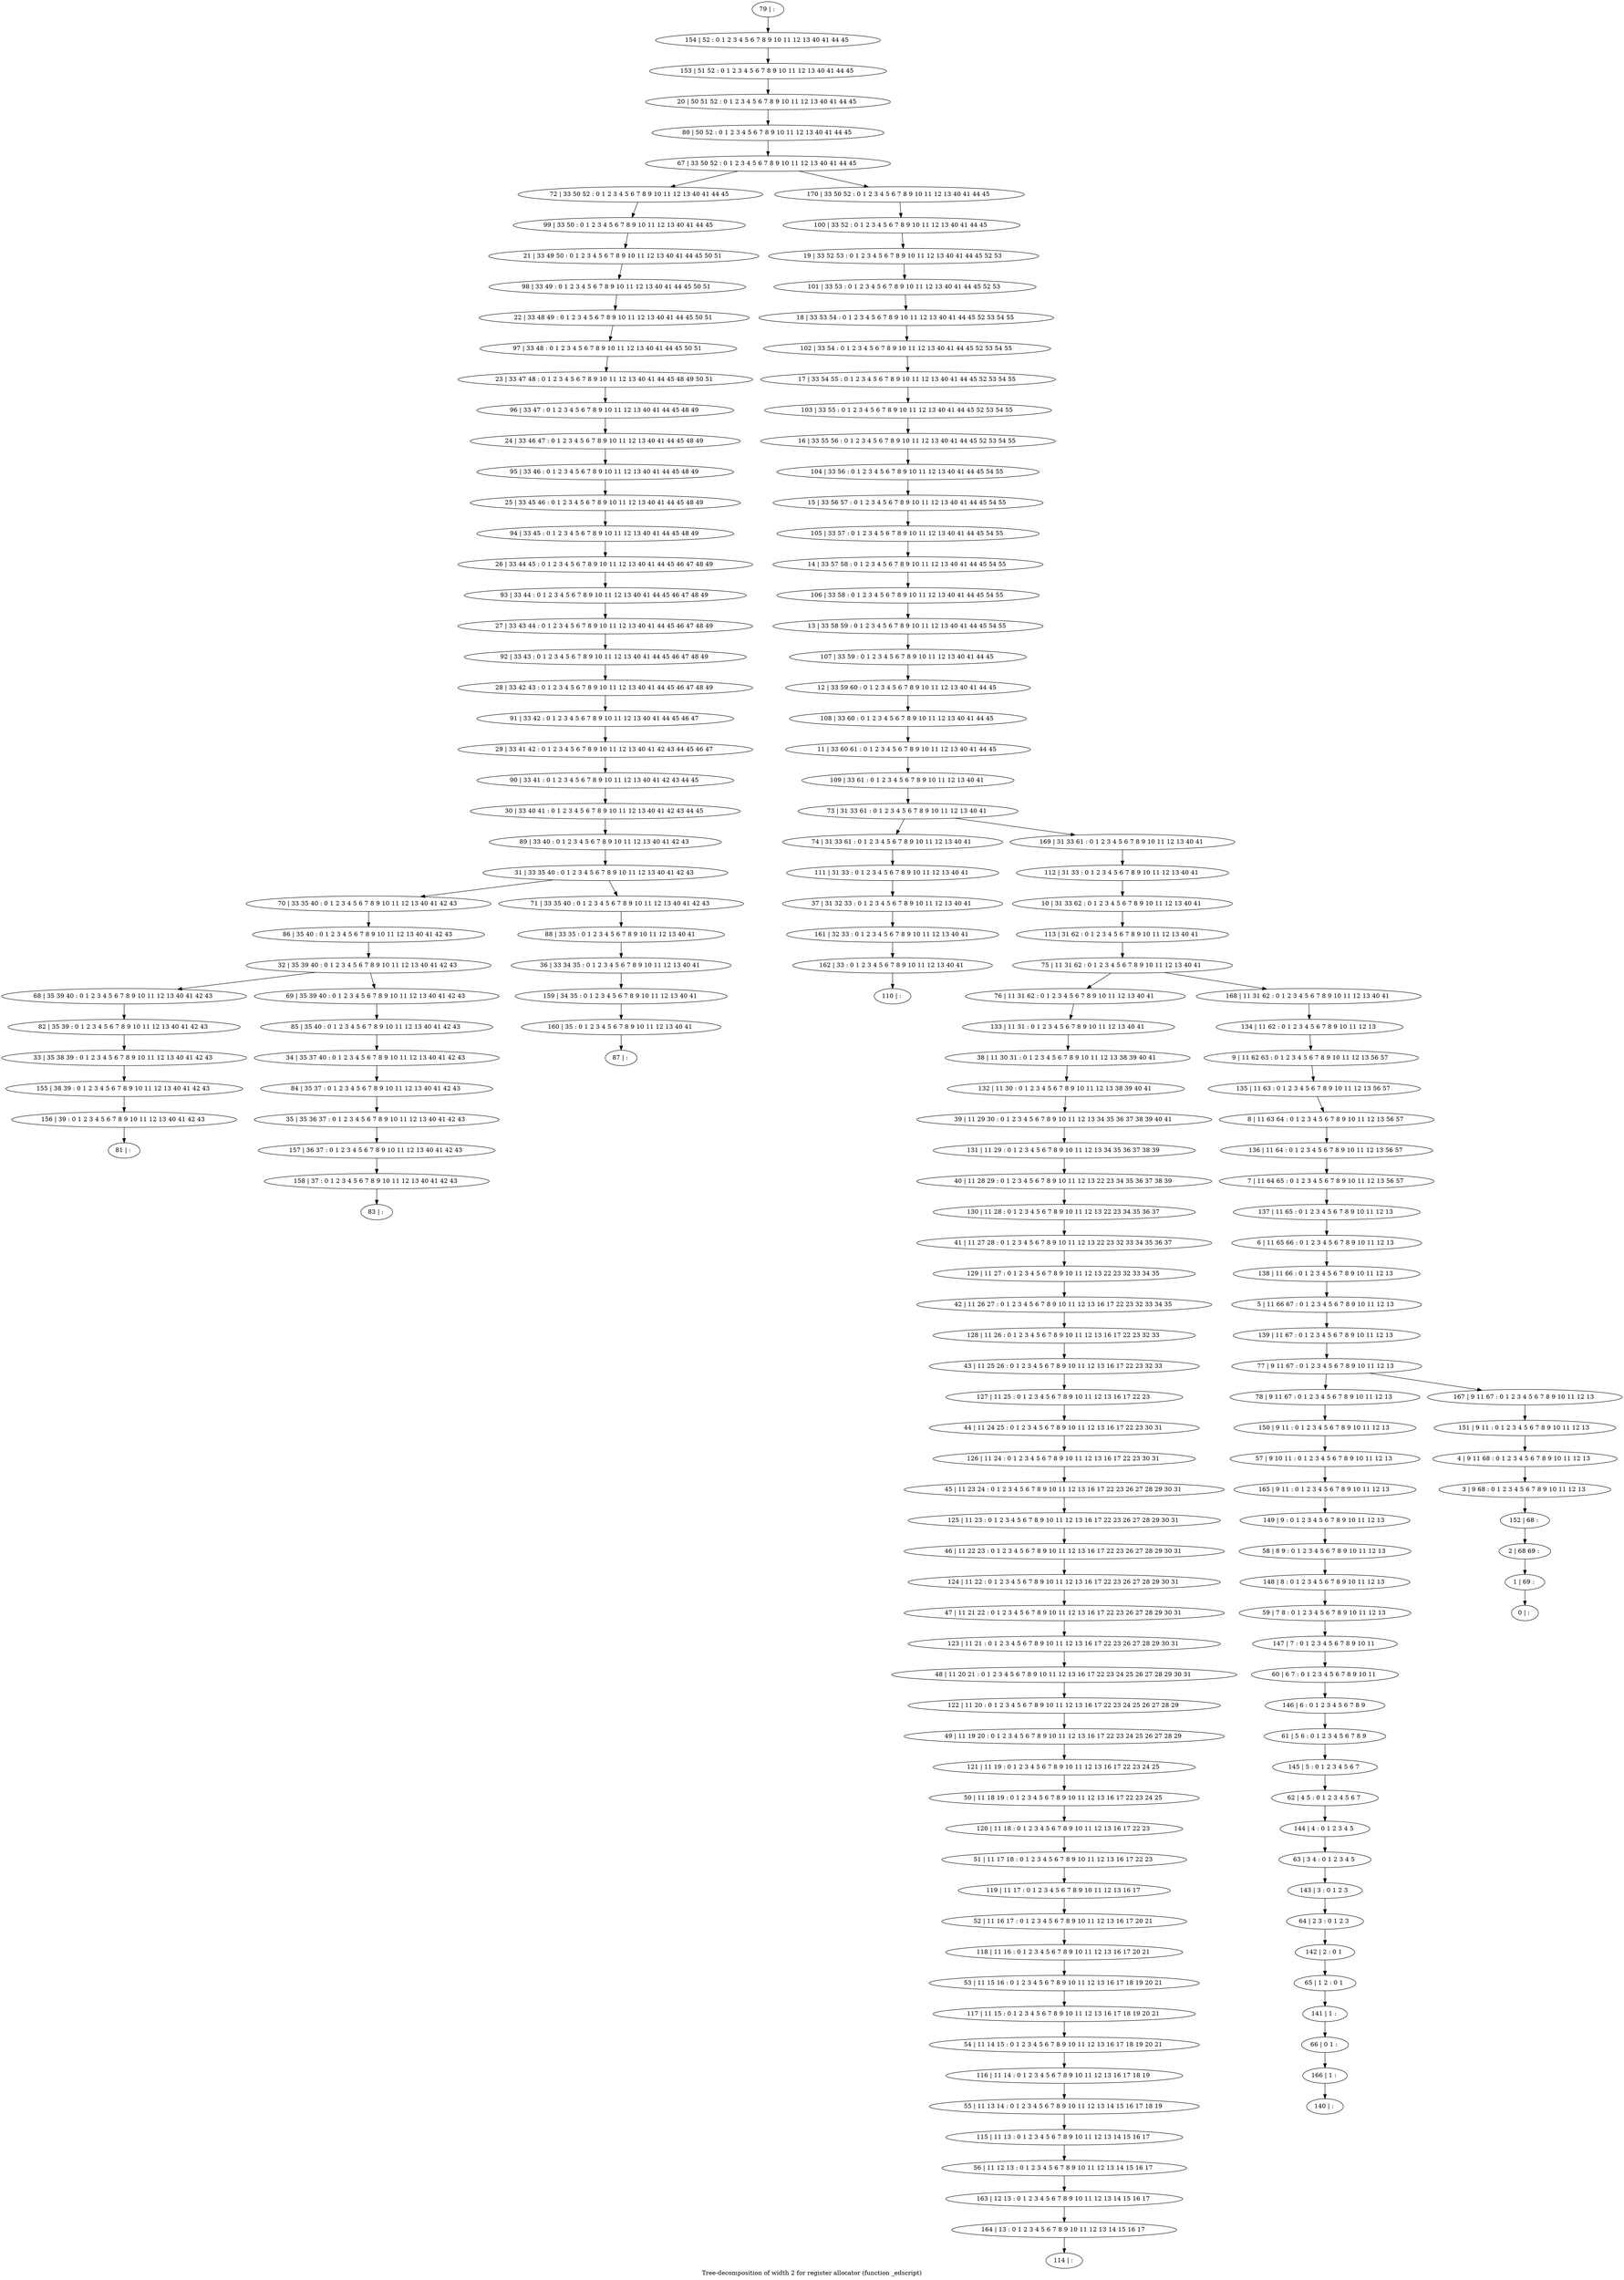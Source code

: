 digraph G {
graph [label="Tree-decomposition of width 2 for register allocator (function _edscript)"]
0[label="0 | : "];
1[label="1 | 69 : "];
2[label="2 | 68 69 : "];
3[label="3 | 9 68 : 0 1 2 3 4 5 6 7 8 9 10 11 12 13 "];
4[label="4 | 9 11 68 : 0 1 2 3 4 5 6 7 8 9 10 11 12 13 "];
5[label="5 | 11 66 67 : 0 1 2 3 4 5 6 7 8 9 10 11 12 13 "];
6[label="6 | 11 65 66 : 0 1 2 3 4 5 6 7 8 9 10 11 12 13 "];
7[label="7 | 11 64 65 : 0 1 2 3 4 5 6 7 8 9 10 11 12 13 56 57 "];
8[label="8 | 11 63 64 : 0 1 2 3 4 5 6 7 8 9 10 11 12 13 56 57 "];
9[label="9 | 11 62 63 : 0 1 2 3 4 5 6 7 8 9 10 11 12 13 56 57 "];
10[label="10 | 31 33 62 : 0 1 2 3 4 5 6 7 8 9 10 11 12 13 40 41 "];
11[label="11 | 33 60 61 : 0 1 2 3 4 5 6 7 8 9 10 11 12 13 40 41 44 45 "];
12[label="12 | 33 59 60 : 0 1 2 3 4 5 6 7 8 9 10 11 12 13 40 41 44 45 "];
13[label="13 | 33 58 59 : 0 1 2 3 4 5 6 7 8 9 10 11 12 13 40 41 44 45 54 55 "];
14[label="14 | 33 57 58 : 0 1 2 3 4 5 6 7 8 9 10 11 12 13 40 41 44 45 54 55 "];
15[label="15 | 33 56 57 : 0 1 2 3 4 5 6 7 8 9 10 11 12 13 40 41 44 45 54 55 "];
16[label="16 | 33 55 56 : 0 1 2 3 4 5 6 7 8 9 10 11 12 13 40 41 44 45 52 53 54 55 "];
17[label="17 | 33 54 55 : 0 1 2 3 4 5 6 7 8 9 10 11 12 13 40 41 44 45 52 53 54 55 "];
18[label="18 | 33 53 54 : 0 1 2 3 4 5 6 7 8 9 10 11 12 13 40 41 44 45 52 53 54 55 "];
19[label="19 | 33 52 53 : 0 1 2 3 4 5 6 7 8 9 10 11 12 13 40 41 44 45 52 53 "];
20[label="20 | 50 51 52 : 0 1 2 3 4 5 6 7 8 9 10 11 12 13 40 41 44 45 "];
21[label="21 | 33 49 50 : 0 1 2 3 4 5 6 7 8 9 10 11 12 13 40 41 44 45 50 51 "];
22[label="22 | 33 48 49 : 0 1 2 3 4 5 6 7 8 9 10 11 12 13 40 41 44 45 50 51 "];
23[label="23 | 33 47 48 : 0 1 2 3 4 5 6 7 8 9 10 11 12 13 40 41 44 45 48 49 50 51 "];
24[label="24 | 33 46 47 : 0 1 2 3 4 5 6 7 8 9 10 11 12 13 40 41 44 45 48 49 "];
25[label="25 | 33 45 46 : 0 1 2 3 4 5 6 7 8 9 10 11 12 13 40 41 44 45 48 49 "];
26[label="26 | 33 44 45 : 0 1 2 3 4 5 6 7 8 9 10 11 12 13 40 41 44 45 46 47 48 49 "];
27[label="27 | 33 43 44 : 0 1 2 3 4 5 6 7 8 9 10 11 12 13 40 41 44 45 46 47 48 49 "];
28[label="28 | 33 42 43 : 0 1 2 3 4 5 6 7 8 9 10 11 12 13 40 41 44 45 46 47 48 49 "];
29[label="29 | 33 41 42 : 0 1 2 3 4 5 6 7 8 9 10 11 12 13 40 41 42 43 44 45 46 47 "];
30[label="30 | 33 40 41 : 0 1 2 3 4 5 6 7 8 9 10 11 12 13 40 41 42 43 44 45 "];
31[label="31 | 33 35 40 : 0 1 2 3 4 5 6 7 8 9 10 11 12 13 40 41 42 43 "];
32[label="32 | 35 39 40 : 0 1 2 3 4 5 6 7 8 9 10 11 12 13 40 41 42 43 "];
33[label="33 | 35 38 39 : 0 1 2 3 4 5 6 7 8 9 10 11 12 13 40 41 42 43 "];
34[label="34 | 35 37 40 : 0 1 2 3 4 5 6 7 8 9 10 11 12 13 40 41 42 43 "];
35[label="35 | 35 36 37 : 0 1 2 3 4 5 6 7 8 9 10 11 12 13 40 41 42 43 "];
36[label="36 | 33 34 35 : 0 1 2 3 4 5 6 7 8 9 10 11 12 13 40 41 "];
37[label="37 | 31 32 33 : 0 1 2 3 4 5 6 7 8 9 10 11 12 13 40 41 "];
38[label="38 | 11 30 31 : 0 1 2 3 4 5 6 7 8 9 10 11 12 13 38 39 40 41 "];
39[label="39 | 11 29 30 : 0 1 2 3 4 5 6 7 8 9 10 11 12 13 34 35 36 37 38 39 40 41 "];
40[label="40 | 11 28 29 : 0 1 2 3 4 5 6 7 8 9 10 11 12 13 22 23 34 35 36 37 38 39 "];
41[label="41 | 11 27 28 : 0 1 2 3 4 5 6 7 8 9 10 11 12 13 22 23 32 33 34 35 36 37 "];
42[label="42 | 11 26 27 : 0 1 2 3 4 5 6 7 8 9 10 11 12 13 16 17 22 23 32 33 34 35 "];
43[label="43 | 11 25 26 : 0 1 2 3 4 5 6 7 8 9 10 11 12 13 16 17 22 23 32 33 "];
44[label="44 | 11 24 25 : 0 1 2 3 4 5 6 7 8 9 10 11 12 13 16 17 22 23 30 31 "];
45[label="45 | 11 23 24 : 0 1 2 3 4 5 6 7 8 9 10 11 12 13 16 17 22 23 26 27 28 29 30 31 "];
46[label="46 | 11 22 23 : 0 1 2 3 4 5 6 7 8 9 10 11 12 13 16 17 22 23 26 27 28 29 30 31 "];
47[label="47 | 11 21 22 : 0 1 2 3 4 5 6 7 8 9 10 11 12 13 16 17 22 23 26 27 28 29 30 31 "];
48[label="48 | 11 20 21 : 0 1 2 3 4 5 6 7 8 9 10 11 12 13 16 17 22 23 24 25 26 27 28 29 30 31 "];
49[label="49 | 11 19 20 : 0 1 2 3 4 5 6 7 8 9 10 11 12 13 16 17 22 23 24 25 26 27 28 29 "];
50[label="50 | 11 18 19 : 0 1 2 3 4 5 6 7 8 9 10 11 12 13 16 17 22 23 24 25 "];
51[label="51 | 11 17 18 : 0 1 2 3 4 5 6 7 8 9 10 11 12 13 16 17 22 23 "];
52[label="52 | 11 16 17 : 0 1 2 3 4 5 6 7 8 9 10 11 12 13 16 17 20 21 "];
53[label="53 | 11 15 16 : 0 1 2 3 4 5 6 7 8 9 10 11 12 13 16 17 18 19 20 21 "];
54[label="54 | 11 14 15 : 0 1 2 3 4 5 6 7 8 9 10 11 12 13 16 17 18 19 20 21 "];
55[label="55 | 11 13 14 : 0 1 2 3 4 5 6 7 8 9 10 11 12 13 14 15 16 17 18 19 "];
56[label="56 | 11 12 13 : 0 1 2 3 4 5 6 7 8 9 10 11 12 13 14 15 16 17 "];
57[label="57 | 9 10 11 : 0 1 2 3 4 5 6 7 8 9 10 11 12 13 "];
58[label="58 | 8 9 : 0 1 2 3 4 5 6 7 8 9 10 11 12 13 "];
59[label="59 | 7 8 : 0 1 2 3 4 5 6 7 8 9 10 11 12 13 "];
60[label="60 | 6 7 : 0 1 2 3 4 5 6 7 8 9 10 11 "];
61[label="61 | 5 6 : 0 1 2 3 4 5 6 7 8 9 "];
62[label="62 | 4 5 : 0 1 2 3 4 5 6 7 "];
63[label="63 | 3 4 : 0 1 2 3 4 5 "];
64[label="64 | 2 3 : 0 1 2 3 "];
65[label="65 | 1 2 : 0 1 "];
66[label="66 | 0 1 : "];
67[label="67 | 33 50 52 : 0 1 2 3 4 5 6 7 8 9 10 11 12 13 40 41 44 45 "];
68[label="68 | 35 39 40 : 0 1 2 3 4 5 6 7 8 9 10 11 12 13 40 41 42 43 "];
69[label="69 | 35 39 40 : 0 1 2 3 4 5 6 7 8 9 10 11 12 13 40 41 42 43 "];
70[label="70 | 33 35 40 : 0 1 2 3 4 5 6 7 8 9 10 11 12 13 40 41 42 43 "];
71[label="71 | 33 35 40 : 0 1 2 3 4 5 6 7 8 9 10 11 12 13 40 41 42 43 "];
72[label="72 | 33 50 52 : 0 1 2 3 4 5 6 7 8 9 10 11 12 13 40 41 44 45 "];
73[label="73 | 31 33 61 : 0 1 2 3 4 5 6 7 8 9 10 11 12 13 40 41 "];
74[label="74 | 31 33 61 : 0 1 2 3 4 5 6 7 8 9 10 11 12 13 40 41 "];
75[label="75 | 11 31 62 : 0 1 2 3 4 5 6 7 8 9 10 11 12 13 40 41 "];
76[label="76 | 11 31 62 : 0 1 2 3 4 5 6 7 8 9 10 11 12 13 40 41 "];
77[label="77 | 9 11 67 : 0 1 2 3 4 5 6 7 8 9 10 11 12 13 "];
78[label="78 | 9 11 67 : 0 1 2 3 4 5 6 7 8 9 10 11 12 13 "];
79[label="79 | : "];
80[label="80 | 50 52 : 0 1 2 3 4 5 6 7 8 9 10 11 12 13 40 41 44 45 "];
81[label="81 | : "];
82[label="82 | 35 39 : 0 1 2 3 4 5 6 7 8 9 10 11 12 13 40 41 42 43 "];
83[label="83 | : "];
84[label="84 | 35 37 : 0 1 2 3 4 5 6 7 8 9 10 11 12 13 40 41 42 43 "];
85[label="85 | 35 40 : 0 1 2 3 4 5 6 7 8 9 10 11 12 13 40 41 42 43 "];
86[label="86 | 35 40 : 0 1 2 3 4 5 6 7 8 9 10 11 12 13 40 41 42 43 "];
87[label="87 | : "];
88[label="88 | 33 35 : 0 1 2 3 4 5 6 7 8 9 10 11 12 13 40 41 "];
89[label="89 | 33 40 : 0 1 2 3 4 5 6 7 8 9 10 11 12 13 40 41 42 43 "];
90[label="90 | 33 41 : 0 1 2 3 4 5 6 7 8 9 10 11 12 13 40 41 42 43 44 45 "];
91[label="91 | 33 42 : 0 1 2 3 4 5 6 7 8 9 10 11 12 13 40 41 44 45 46 47 "];
92[label="92 | 33 43 : 0 1 2 3 4 5 6 7 8 9 10 11 12 13 40 41 44 45 46 47 48 49 "];
93[label="93 | 33 44 : 0 1 2 3 4 5 6 7 8 9 10 11 12 13 40 41 44 45 46 47 48 49 "];
94[label="94 | 33 45 : 0 1 2 3 4 5 6 7 8 9 10 11 12 13 40 41 44 45 48 49 "];
95[label="95 | 33 46 : 0 1 2 3 4 5 6 7 8 9 10 11 12 13 40 41 44 45 48 49 "];
96[label="96 | 33 47 : 0 1 2 3 4 5 6 7 8 9 10 11 12 13 40 41 44 45 48 49 "];
97[label="97 | 33 48 : 0 1 2 3 4 5 6 7 8 9 10 11 12 13 40 41 44 45 50 51 "];
98[label="98 | 33 49 : 0 1 2 3 4 5 6 7 8 9 10 11 12 13 40 41 44 45 50 51 "];
99[label="99 | 33 50 : 0 1 2 3 4 5 6 7 8 9 10 11 12 13 40 41 44 45 "];
100[label="100 | 33 52 : 0 1 2 3 4 5 6 7 8 9 10 11 12 13 40 41 44 45 "];
101[label="101 | 33 53 : 0 1 2 3 4 5 6 7 8 9 10 11 12 13 40 41 44 45 52 53 "];
102[label="102 | 33 54 : 0 1 2 3 4 5 6 7 8 9 10 11 12 13 40 41 44 45 52 53 54 55 "];
103[label="103 | 33 55 : 0 1 2 3 4 5 6 7 8 9 10 11 12 13 40 41 44 45 52 53 54 55 "];
104[label="104 | 33 56 : 0 1 2 3 4 5 6 7 8 9 10 11 12 13 40 41 44 45 54 55 "];
105[label="105 | 33 57 : 0 1 2 3 4 5 6 7 8 9 10 11 12 13 40 41 44 45 54 55 "];
106[label="106 | 33 58 : 0 1 2 3 4 5 6 7 8 9 10 11 12 13 40 41 44 45 54 55 "];
107[label="107 | 33 59 : 0 1 2 3 4 5 6 7 8 9 10 11 12 13 40 41 44 45 "];
108[label="108 | 33 60 : 0 1 2 3 4 5 6 7 8 9 10 11 12 13 40 41 44 45 "];
109[label="109 | 33 61 : 0 1 2 3 4 5 6 7 8 9 10 11 12 13 40 41 "];
110[label="110 | : "];
111[label="111 | 31 33 : 0 1 2 3 4 5 6 7 8 9 10 11 12 13 40 41 "];
112[label="112 | 31 33 : 0 1 2 3 4 5 6 7 8 9 10 11 12 13 40 41 "];
113[label="113 | 31 62 : 0 1 2 3 4 5 6 7 8 9 10 11 12 13 40 41 "];
114[label="114 | : "];
115[label="115 | 11 13 : 0 1 2 3 4 5 6 7 8 9 10 11 12 13 14 15 16 17 "];
116[label="116 | 11 14 : 0 1 2 3 4 5 6 7 8 9 10 11 12 13 16 17 18 19 "];
117[label="117 | 11 15 : 0 1 2 3 4 5 6 7 8 9 10 11 12 13 16 17 18 19 20 21 "];
118[label="118 | 11 16 : 0 1 2 3 4 5 6 7 8 9 10 11 12 13 16 17 20 21 "];
119[label="119 | 11 17 : 0 1 2 3 4 5 6 7 8 9 10 11 12 13 16 17 "];
120[label="120 | 11 18 : 0 1 2 3 4 5 6 7 8 9 10 11 12 13 16 17 22 23 "];
121[label="121 | 11 19 : 0 1 2 3 4 5 6 7 8 9 10 11 12 13 16 17 22 23 24 25 "];
122[label="122 | 11 20 : 0 1 2 3 4 5 6 7 8 9 10 11 12 13 16 17 22 23 24 25 26 27 28 29 "];
123[label="123 | 11 21 : 0 1 2 3 4 5 6 7 8 9 10 11 12 13 16 17 22 23 26 27 28 29 30 31 "];
124[label="124 | 11 22 : 0 1 2 3 4 5 6 7 8 9 10 11 12 13 16 17 22 23 26 27 28 29 30 31 "];
125[label="125 | 11 23 : 0 1 2 3 4 5 6 7 8 9 10 11 12 13 16 17 22 23 26 27 28 29 30 31 "];
126[label="126 | 11 24 : 0 1 2 3 4 5 6 7 8 9 10 11 12 13 16 17 22 23 30 31 "];
127[label="127 | 11 25 : 0 1 2 3 4 5 6 7 8 9 10 11 12 13 16 17 22 23 "];
128[label="128 | 11 26 : 0 1 2 3 4 5 6 7 8 9 10 11 12 13 16 17 22 23 32 33 "];
129[label="129 | 11 27 : 0 1 2 3 4 5 6 7 8 9 10 11 12 13 22 23 32 33 34 35 "];
130[label="130 | 11 28 : 0 1 2 3 4 5 6 7 8 9 10 11 12 13 22 23 34 35 36 37 "];
131[label="131 | 11 29 : 0 1 2 3 4 5 6 7 8 9 10 11 12 13 34 35 36 37 38 39 "];
132[label="132 | 11 30 : 0 1 2 3 4 5 6 7 8 9 10 11 12 13 38 39 40 41 "];
133[label="133 | 11 31 : 0 1 2 3 4 5 6 7 8 9 10 11 12 13 40 41 "];
134[label="134 | 11 62 : 0 1 2 3 4 5 6 7 8 9 10 11 12 13 "];
135[label="135 | 11 63 : 0 1 2 3 4 5 6 7 8 9 10 11 12 13 56 57 "];
136[label="136 | 11 64 : 0 1 2 3 4 5 6 7 8 9 10 11 12 13 56 57 "];
137[label="137 | 11 65 : 0 1 2 3 4 5 6 7 8 9 10 11 12 13 "];
138[label="138 | 11 66 : 0 1 2 3 4 5 6 7 8 9 10 11 12 13 "];
139[label="139 | 11 67 : 0 1 2 3 4 5 6 7 8 9 10 11 12 13 "];
140[label="140 | : "];
141[label="141 | 1 : "];
142[label="142 | 2 : 0 1 "];
143[label="143 | 3 : 0 1 2 3 "];
144[label="144 | 4 : 0 1 2 3 4 5 "];
145[label="145 | 5 : 0 1 2 3 4 5 6 7 "];
146[label="146 | 6 : 0 1 2 3 4 5 6 7 8 9 "];
147[label="147 | 7 : 0 1 2 3 4 5 6 7 8 9 10 11 "];
148[label="148 | 8 : 0 1 2 3 4 5 6 7 8 9 10 11 12 13 "];
149[label="149 | 9 : 0 1 2 3 4 5 6 7 8 9 10 11 12 13 "];
150[label="150 | 9 11 : 0 1 2 3 4 5 6 7 8 9 10 11 12 13 "];
151[label="151 | 9 11 : 0 1 2 3 4 5 6 7 8 9 10 11 12 13 "];
152[label="152 | 68 : "];
153[label="153 | 51 52 : 0 1 2 3 4 5 6 7 8 9 10 11 12 13 40 41 44 45 "];
154[label="154 | 52 : 0 1 2 3 4 5 6 7 8 9 10 11 12 13 40 41 44 45 "];
155[label="155 | 38 39 : 0 1 2 3 4 5 6 7 8 9 10 11 12 13 40 41 42 43 "];
156[label="156 | 39 : 0 1 2 3 4 5 6 7 8 9 10 11 12 13 40 41 42 43 "];
157[label="157 | 36 37 : 0 1 2 3 4 5 6 7 8 9 10 11 12 13 40 41 42 43 "];
158[label="158 | 37 : 0 1 2 3 4 5 6 7 8 9 10 11 12 13 40 41 42 43 "];
159[label="159 | 34 35 : 0 1 2 3 4 5 6 7 8 9 10 11 12 13 40 41 "];
160[label="160 | 35 : 0 1 2 3 4 5 6 7 8 9 10 11 12 13 40 41 "];
161[label="161 | 32 33 : 0 1 2 3 4 5 6 7 8 9 10 11 12 13 40 41 "];
162[label="162 | 33 : 0 1 2 3 4 5 6 7 8 9 10 11 12 13 40 41 "];
163[label="163 | 12 13 : 0 1 2 3 4 5 6 7 8 9 10 11 12 13 14 15 16 17 "];
164[label="164 | 13 : 0 1 2 3 4 5 6 7 8 9 10 11 12 13 14 15 16 17 "];
165[label="165 | 9 11 : 0 1 2 3 4 5 6 7 8 9 10 11 12 13 "];
166[label="166 | 1 : "];
167[label="167 | 9 11 67 : 0 1 2 3 4 5 6 7 8 9 10 11 12 13 "];
168[label="168 | 11 31 62 : 0 1 2 3 4 5 6 7 8 9 10 11 12 13 40 41 "];
169[label="169 | 31 33 61 : 0 1 2 3 4 5 6 7 8 9 10 11 12 13 40 41 "];
170[label="170 | 33 50 52 : 0 1 2 3 4 5 6 7 8 9 10 11 12 13 40 41 44 45 "];
32->68 ;
32->69 ;
31->70 ;
31->71 ;
82->33 ;
68->82 ;
84->35 ;
34->84 ;
85->34 ;
69->85 ;
86->32 ;
70->86 ;
88->36 ;
71->88 ;
89->31 ;
30->89 ;
90->30 ;
29->90 ;
91->29 ;
28->91 ;
92->28 ;
27->92 ;
93->27 ;
26->93 ;
94->26 ;
25->94 ;
95->25 ;
24->95 ;
96->24 ;
23->96 ;
97->23 ;
22->97 ;
98->22 ;
21->98 ;
99->21 ;
72->99 ;
111->37 ;
74->111 ;
115->56 ;
55->115 ;
116->55 ;
54->116 ;
117->54 ;
53->117 ;
118->53 ;
52->118 ;
119->52 ;
51->119 ;
120->51 ;
50->120 ;
121->50 ;
49->121 ;
122->49 ;
48->122 ;
123->48 ;
47->123 ;
124->47 ;
46->124 ;
125->46 ;
45->125 ;
126->45 ;
44->126 ;
127->44 ;
43->127 ;
128->43 ;
42->128 ;
129->42 ;
41->129 ;
130->41 ;
40->130 ;
131->40 ;
39->131 ;
132->39 ;
38->132 ;
133->38 ;
76->133 ;
141->66 ;
65->141 ;
142->65 ;
64->142 ;
143->64 ;
63->143 ;
144->63 ;
62->144 ;
145->62 ;
61->145 ;
146->61 ;
60->146 ;
147->60 ;
59->147 ;
148->59 ;
58->148 ;
149->58 ;
150->57 ;
78->150 ;
33->155 ;
156->81 ;
155->156 ;
35->157 ;
158->83 ;
157->158 ;
36->159 ;
160->87 ;
159->160 ;
37->161 ;
162->110 ;
161->162 ;
56->163 ;
164->114 ;
163->164 ;
165->149 ;
57->165 ;
166->140 ;
66->166 ;
79->154 ;
154->153 ;
153->20 ;
20->80 ;
80->67 ;
100->19 ;
19->101 ;
101->18 ;
18->102 ;
102->17 ;
17->103 ;
103->16 ;
16->104 ;
104->15 ;
15->105 ;
105->14 ;
14->106 ;
106->13 ;
13->107 ;
107->12 ;
12->108 ;
108->11 ;
11->109 ;
109->73 ;
112->10 ;
10->113 ;
113->75 ;
134->9 ;
9->135 ;
135->8 ;
8->136 ;
136->7 ;
7->137 ;
137->6 ;
6->138 ;
138->5 ;
5->139 ;
139->77 ;
151->4 ;
4->3 ;
3->152 ;
152->2 ;
2->1 ;
1->0 ;
167->151 ;
168->134 ;
169->112 ;
170->100 ;
77->78 ;
77->167 ;
75->76 ;
75->168 ;
73->74 ;
73->169 ;
67->72 ;
67->170 ;
}
